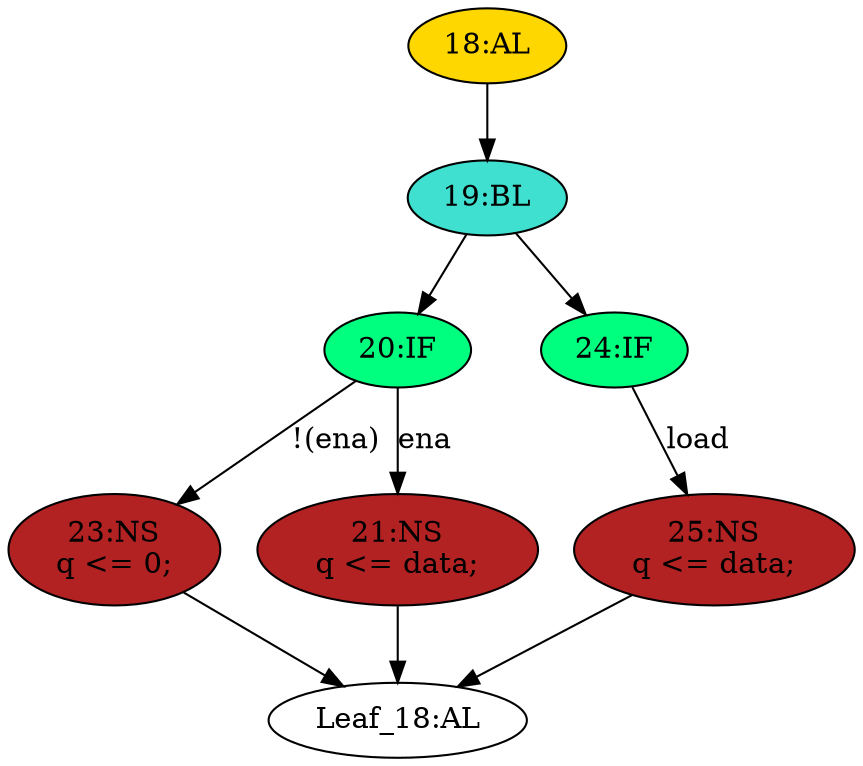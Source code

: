 strict digraph "compose( ,  )" {
	node [label="\N"];
	"19:BL"	[ast="<pyverilog.vparser.ast.Block object at 0x7fc0b76cecd0>",
		fillcolor=turquoise,
		label="19:BL",
		statements="[]",
		style=filled,
		typ=Block];
	"20:IF"	[ast="<pyverilog.vparser.ast.IfStatement object at 0x7fc0b77234d0>",
		fillcolor=springgreen,
		label="20:IF",
		statements="[]",
		style=filled,
		typ=IfStatement];
	"19:BL" -> "20:IF"	[cond="[]",
		lineno=None];
	"24:IF"	[ast="<pyverilog.vparser.ast.IfStatement object at 0x7fc0b76cee90>",
		fillcolor=springgreen,
		label="24:IF",
		statements="[]",
		style=filled,
		typ=IfStatement];
	"19:BL" -> "24:IF"	[cond="[]",
		lineno=None];
	"23:NS"	[ast="<pyverilog.vparser.ast.NonblockingSubstitution object at 0x7fc0b76ce290>",
		fillcolor=firebrick,
		label="23:NS
q <= 0;",
		statements="[<pyverilog.vparser.ast.NonblockingSubstitution object at 0x7fc0b76ce290>]",
		style=filled,
		typ=NonblockingSubstitution];
	"Leaf_18:AL"	[def_var="['q']",
		label="Leaf_18:AL"];
	"23:NS" -> "Leaf_18:AL"	[cond="[]",
		lineno=None];
	"20:IF" -> "23:NS"	[cond="['ena']",
		label="!(ena)",
		lineno=20];
	"21:NS"	[ast="<pyverilog.vparser.ast.NonblockingSubstitution object at 0x7fc0b7723e10>",
		fillcolor=firebrick,
		label="21:NS
q <= data;",
		statements="[<pyverilog.vparser.ast.NonblockingSubstitution object at 0x7fc0b7723e10>]",
		style=filled,
		typ=NonblockingSubstitution];
	"20:IF" -> "21:NS"	[cond="['ena']",
		label=ena,
		lineno=20];
	"25:NS"	[ast="<pyverilog.vparser.ast.NonblockingSubstitution object at 0x7fc0b7731550>",
		fillcolor=firebrick,
		label="25:NS
q <= data;",
		statements="[<pyverilog.vparser.ast.NonblockingSubstitution object at 0x7fc0b7731550>]",
		style=filled,
		typ=NonblockingSubstitution];
	"25:NS" -> "Leaf_18:AL"	[cond="[]",
		lineno=None];
	"24:IF" -> "25:NS"	[cond="['load']",
		label=load,
		lineno=24];
	"18:AL"	[ast="<pyverilog.vparser.ast.Always object at 0x7fc0b7723d10>",
		clk_sens=False,
		fillcolor=gold,
		label="18:AL",
		sens="['data']",
		statements="[]",
		style=filled,
		typ=Always,
		use_var="['load', 'ena', 'data']"];
	"18:AL" -> "19:BL"	[cond="[]",
		lineno=None];
	"21:NS" -> "Leaf_18:AL"	[cond="[]",
		lineno=None];
}
